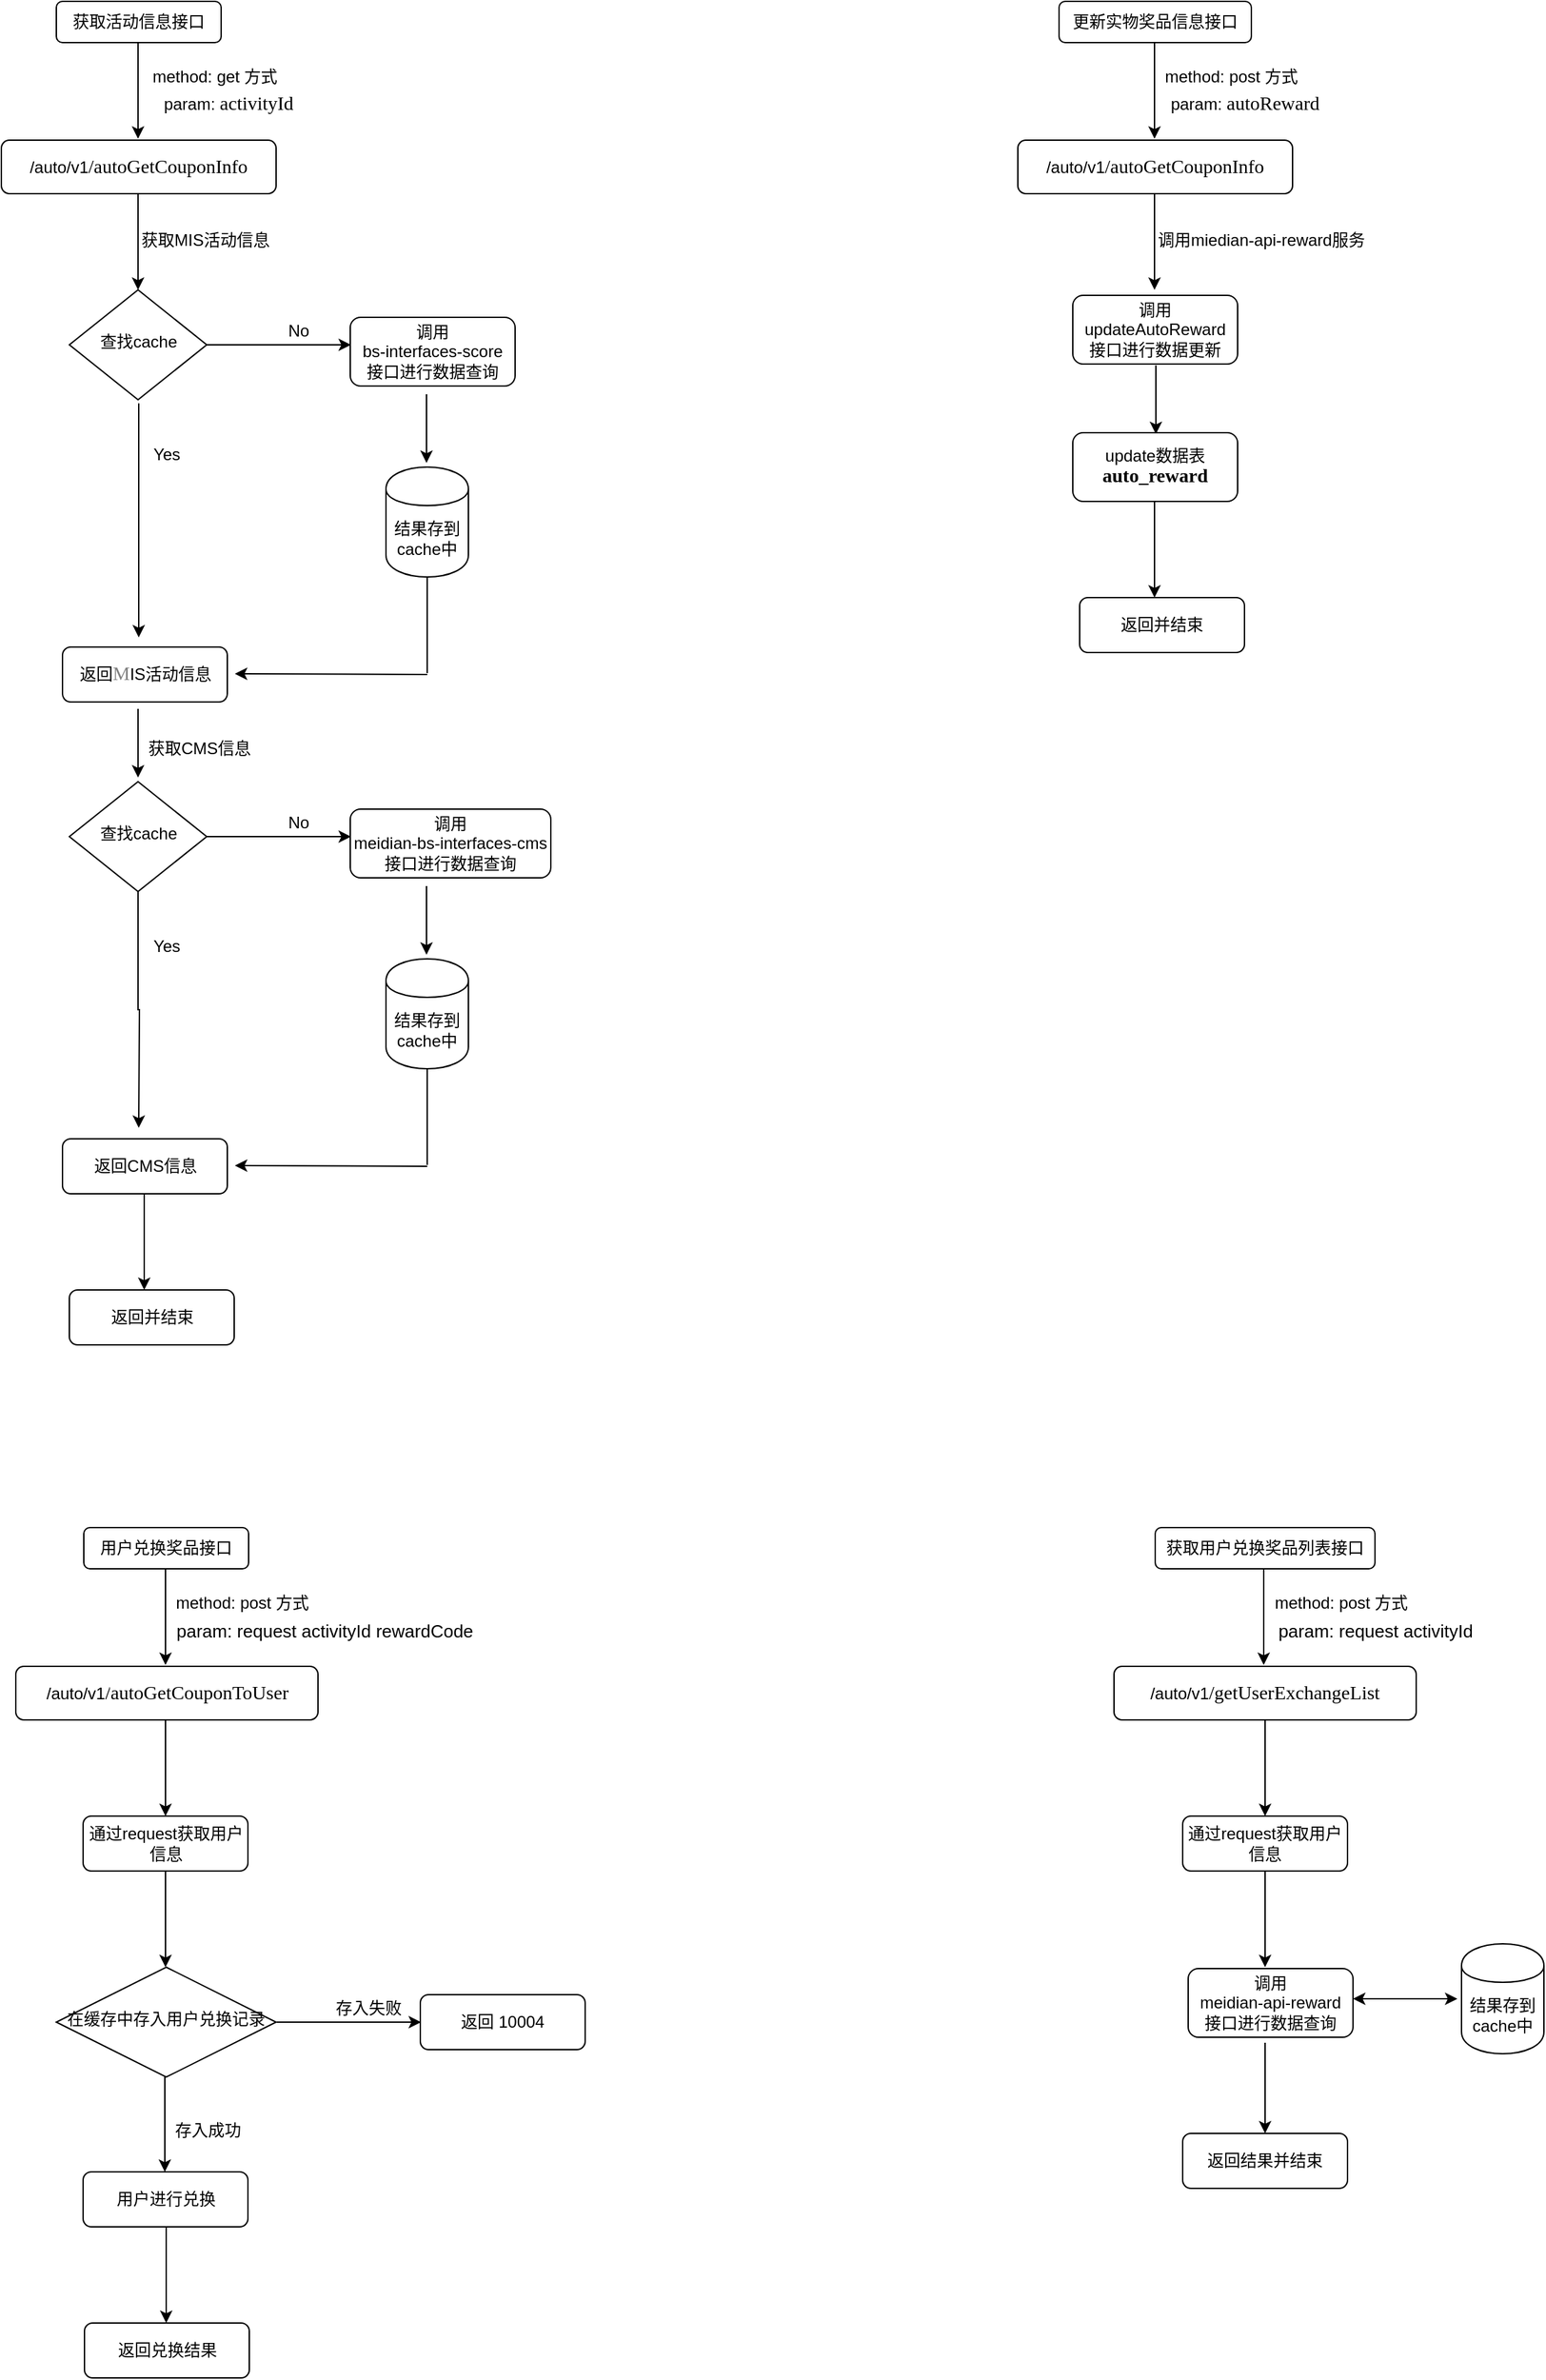 <mxfile version="12.4.9" type="github"><diagram id="6TzNS8vJiKIGg3BmLRby" name="Page-1"><mxGraphModel dx="1038" dy="584" grid="1" gridSize="10" guides="1" tooltips="1" connect="1" arrows="1" fold="1" page="1" pageScale="1" pageWidth="827" pageHeight="1169" math="0" shadow="0"><root><mxCell id="0"/><mxCell id="1" parent="0"/><mxCell id="ChZC6aDjq4o6eTMB-N14-8" value="&lt;span style=&quot;text-align: left ; white-space: nowrap&quot;&gt;/auto/v1&lt;/span&gt;&lt;span style=&quot;text-align: left ; white-space: nowrap ; background-color: rgb(255 , 255 , 255) ; font-family: &amp;#34;consolas&amp;#34; ; font-size: 10.5pt&quot;&gt;/autoGetCouponInfo&lt;/span&gt;&lt;span style=&quot;text-align: left&quot;&gt;&lt;br&gt;&lt;/span&gt;" style="rounded=1;whiteSpace=wrap;html=1;" parent="1" vertex="1"><mxGeometry x="80" y="151" width="200" height="39" as="geometry"/></mxCell><mxCell id="ChZC6aDjq4o6eTMB-N14-9" value="&lt;span style=&quot;text-align: left ; white-space: normal&quot;&gt;获取活动信息接口&lt;/span&gt;" style="rounded=1;whiteSpace=wrap;html=1;" parent="1" vertex="1"><mxGeometry x="120" y="50" width="120" height="30" as="geometry"/></mxCell><mxCell id="ChZC6aDjq4o6eTMB-N14-10" value="" style="edgeStyle=orthogonalEdgeStyle;rounded=0;orthogonalLoop=1;jettySize=auto;html=1;entryX=0.5;entryY=0;entryDx=0;entryDy=0;" parent="1" edge="1"><mxGeometry relative="1" as="geometry"><mxPoint x="179.5" y="150" as="targetPoint"/><mxPoint x="179.5" y="80" as="sourcePoint"/></mxGeometry></mxCell><mxCell id="ChZC6aDjq4o6eTMB-N14-11" value="method: get&amp;nbsp;方式" style="text;html=1;align=center;verticalAlign=middle;resizable=0;points=[];autosize=1;" parent="1" vertex="1"><mxGeometry x="180" y="95" width="110" height="20" as="geometry"/></mxCell><mxCell id="ChZC6aDjq4o6eTMB-N14-12" value="param:&amp;nbsp;&lt;span style=&quot;background-color: rgb(255 , 255 , 255) ; font-family: &amp;#34;consolas&amp;#34; ; font-size: 10.5pt&quot;&gt;activityId&lt;/span&gt;" style="text;html=1;align=center;verticalAlign=middle;resizable=0;points=[];autosize=1;" parent="1" vertex="1"><mxGeometry x="180" y="115" width="130" height="20" as="geometry"/></mxCell><mxCell id="ChZC6aDjq4o6eTMB-N14-18" value="" style="edgeStyle=orthogonalEdgeStyle;rounded=0;orthogonalLoop=1;jettySize=auto;html=1;entryX=0;entryY=0.5;entryDx=0;entryDy=0;" parent="1" source="ChZC6aDjq4o6eTMB-N14-20" edge="1"><mxGeometry relative="1" as="geometry"><mxPoint x="334.5" y="300" as="targetPoint"/></mxGeometry></mxCell><mxCell id="ChZC6aDjq4o6eTMB-N14-19" value="" style="edgeStyle=orthogonalEdgeStyle;rounded=0;orthogonalLoop=1;jettySize=auto;html=1;" parent="1" edge="1"><mxGeometry relative="1" as="geometry"><mxPoint x="180" y="513" as="targetPoint"/><mxPoint x="180" y="342.6" as="sourcePoint"/></mxGeometry></mxCell><mxCell id="ChZC6aDjq4o6eTMB-N14-20" value="查找cache" style="rhombus;whiteSpace=wrap;html=1;shadow=0;fontFamily=Helvetica;fontSize=12;align=center;strokeWidth=1;spacing=6;spacingTop=-4;" parent="1" vertex="1"><mxGeometry x="129.5" y="260" width="100" height="80" as="geometry"/></mxCell><mxCell id="ChZC6aDjq4o6eTMB-N14-21" value="No" style="text;html=1;align=center;verticalAlign=middle;resizable=0;points=[];autosize=1;" parent="1" vertex="1"><mxGeometry x="280.5" y="280" width="30" height="20" as="geometry"/></mxCell><mxCell id="ChZC6aDjq4o6eTMB-N14-22" value="Yes" style="text;html=1;align=center;verticalAlign=middle;resizable=0;points=[];autosize=1;" parent="1" vertex="1"><mxGeometry x="179.5" y="370" width="40" height="20" as="geometry"/></mxCell><mxCell id="ChZC6aDjq4o6eTMB-N14-24" value="" style="edgeStyle=orthogonalEdgeStyle;rounded=0;orthogonalLoop=1;jettySize=auto;html=1;entryX=0.5;entryY=0;entryDx=0;entryDy=0;" parent="1" edge="1"><mxGeometry relative="1" as="geometry"><mxPoint x="179.5" y="260" as="targetPoint"/><mxPoint x="179.5" y="190" as="sourcePoint"/></mxGeometry></mxCell><mxCell id="ChZC6aDjq4o6eTMB-N14-27" value="获取MIS活动信息" style="text;html=1;" parent="1" vertex="1"><mxGeometry x="180" y="210" width="100" height="30" as="geometry"/></mxCell><mxCell id="ChZC6aDjq4o6eTMB-N14-30" value="返回&lt;span style=&quot;font-family: &amp;#34;consolas&amp;#34; ; font-size: 10.5pt ; color: rgb(128 , 128 , 128)&quot;&gt;M&lt;/span&gt;IS活动信息" style="rounded=1;whiteSpace=wrap;html=1;fontSize=12;glass=0;strokeWidth=1;shadow=0;" parent="1" vertex="1"><mxGeometry x="124.5" y="520" width="120" height="40" as="geometry"/></mxCell><mxCell id="ChZC6aDjq4o6eTMB-N14-31" value="" style="edgeStyle=orthogonalEdgeStyle;rounded=0;orthogonalLoop=1;jettySize=auto;html=1;" parent="1" edge="1"><mxGeometry relative="1" as="geometry"><mxPoint x="389.5" y="386" as="targetPoint"/><mxPoint x="389.5" y="336" as="sourcePoint"/></mxGeometry></mxCell><mxCell id="ChZC6aDjq4o6eTMB-N14-32" value="调用&lt;br&gt;bs-interfaces-score&lt;br&gt;接口进行数据查询" style="rounded=1;whiteSpace=wrap;html=1;fontSize=12;glass=0;strokeWidth=1;shadow=0;" parent="1" vertex="1"><mxGeometry x="334" y="280" width="120" height="50" as="geometry"/></mxCell><mxCell id="ChZC6aDjq4o6eTMB-N14-35" value="结果存到cache中" style="shape=cylinder;whiteSpace=wrap;html=1;boundedLbl=1;backgroundOutline=1;" parent="1" vertex="1"><mxGeometry x="360" y="389" width="60" height="80" as="geometry"/></mxCell><mxCell id="ChZC6aDjq4o6eTMB-N14-41" value="" style="endArrow=none;html=1;" parent="1" edge="1"><mxGeometry width="50" height="50" relative="1" as="geometry"><mxPoint x="390" y="539" as="sourcePoint"/><mxPoint x="390" y="469" as="targetPoint"/></mxGeometry></mxCell><mxCell id="ChZC6aDjq4o6eTMB-N14-42" value="" style="endArrow=classic;html=1;" parent="1" edge="1"><mxGeometry width="50" height="50" relative="1" as="geometry"><mxPoint x="390" y="540" as="sourcePoint"/><mxPoint x="250" y="539.5" as="targetPoint"/></mxGeometry></mxCell><mxCell id="ChZC6aDjq4o6eTMB-N14-45" value="" style="edgeStyle=orthogonalEdgeStyle;rounded=0;orthogonalLoop=1;jettySize=auto;html=1;entryX=0;entryY=0.5;entryDx=0;entryDy=0;" parent="1" source="ChZC6aDjq4o6eTMB-N14-47" edge="1"><mxGeometry relative="1" as="geometry"><mxPoint x="334.5" y="658" as="targetPoint"/></mxGeometry></mxCell><mxCell id="ChZC6aDjq4o6eTMB-N14-46" value="" style="edgeStyle=orthogonalEdgeStyle;rounded=0;orthogonalLoop=1;jettySize=auto;html=1;" parent="1" source="ChZC6aDjq4o6eTMB-N14-47" edge="1"><mxGeometry relative="1" as="geometry"><mxPoint x="180" y="870" as="targetPoint"/></mxGeometry></mxCell><mxCell id="ChZC6aDjq4o6eTMB-N14-47" value="查找cache" style="rhombus;whiteSpace=wrap;html=1;shadow=0;fontFamily=Helvetica;fontSize=12;align=center;strokeWidth=1;spacing=6;spacingTop=-4;" parent="1" vertex="1"><mxGeometry x="129.5" y="618" width="100" height="80" as="geometry"/></mxCell><mxCell id="ChZC6aDjq4o6eTMB-N14-48" value="No" style="text;html=1;align=center;verticalAlign=middle;resizable=0;points=[];autosize=1;" parent="1" vertex="1"><mxGeometry x="280.5" y="638" width="30" height="20" as="geometry"/></mxCell><mxCell id="ChZC6aDjq4o6eTMB-N14-49" value="Yes" style="text;html=1;align=center;verticalAlign=middle;resizable=0;points=[];autosize=1;" parent="1" vertex="1"><mxGeometry x="179.5" y="728" width="40" height="20" as="geometry"/></mxCell><mxCell id="ChZC6aDjq4o6eTMB-N14-52" value="返回CMS信息" style="rounded=1;whiteSpace=wrap;html=1;fontSize=12;glass=0;strokeWidth=1;shadow=0;" parent="1" vertex="1"><mxGeometry x="124.5" y="878" width="120" height="40" as="geometry"/></mxCell><mxCell id="ChZC6aDjq4o6eTMB-N14-53" value="" style="edgeStyle=orthogonalEdgeStyle;rounded=0;orthogonalLoop=1;jettySize=auto;html=1;" parent="1" edge="1"><mxGeometry relative="1" as="geometry"><mxPoint x="389.5" y="744" as="targetPoint"/><mxPoint x="389.5" y="694" as="sourcePoint"/></mxGeometry></mxCell><mxCell id="ChZC6aDjq4o6eTMB-N14-54" value="调用&lt;br&gt;meidian-bs-interfaces-cms&lt;br&gt;接口进行数据查询" style="rounded=1;whiteSpace=wrap;html=1;fontSize=12;glass=0;strokeWidth=1;shadow=0;" parent="1" vertex="1"><mxGeometry x="334" y="638" width="146" height="50" as="geometry"/></mxCell><mxCell id="ChZC6aDjq4o6eTMB-N14-55" value="结果存到cache中" style="shape=cylinder;whiteSpace=wrap;html=1;boundedLbl=1;backgroundOutline=1;" parent="1" vertex="1"><mxGeometry x="360" y="747" width="60" height="80" as="geometry"/></mxCell><mxCell id="ChZC6aDjq4o6eTMB-N14-57" value="" style="endArrow=none;html=1;" parent="1" edge="1"><mxGeometry width="50" height="50" relative="1" as="geometry"><mxPoint x="390" y="897" as="sourcePoint"/><mxPoint x="390" y="827" as="targetPoint"/></mxGeometry></mxCell><mxCell id="ChZC6aDjq4o6eTMB-N14-58" value="" style="endArrow=classic;html=1;" parent="1" edge="1"><mxGeometry width="50" height="50" relative="1" as="geometry"><mxPoint x="390" y="898" as="sourcePoint"/><mxPoint x="250" y="897.5" as="targetPoint"/></mxGeometry></mxCell><mxCell id="ChZC6aDjq4o6eTMB-N14-59" value="" style="edgeStyle=orthogonalEdgeStyle;rounded=0;orthogonalLoop=1;jettySize=auto;html=1;" parent="1" edge="1"><mxGeometry relative="1" as="geometry"><mxPoint x="179.5" y="615" as="targetPoint"/><mxPoint x="179.5" y="565" as="sourcePoint"/></mxGeometry></mxCell><mxCell id="ChZC6aDjq4o6eTMB-N14-60" value="获取CMS信息" style="text;html=1;" parent="1" vertex="1"><mxGeometry x="184.5" y="580" width="100" height="30" as="geometry"/></mxCell><mxCell id="ChZC6aDjq4o6eTMB-N14-61" value="返回并结束" style="rounded=1;whiteSpace=wrap;html=1;fontSize=12;glass=0;strokeWidth=1;shadow=0;" parent="1" vertex="1"><mxGeometry x="129.5" y="988" width="120" height="40" as="geometry"/></mxCell><mxCell id="ChZC6aDjq4o6eTMB-N14-62" value="" style="edgeStyle=orthogonalEdgeStyle;rounded=0;orthogonalLoop=1;jettySize=auto;html=1;entryX=0.5;entryY=0;entryDx=0;entryDy=0;" parent="1" edge="1"><mxGeometry relative="1" as="geometry"><mxPoint x="184" y="988" as="targetPoint"/><mxPoint x="184" y="918" as="sourcePoint"/></mxGeometry></mxCell><mxCell id="ChZC6aDjq4o6eTMB-N14-64" value="&lt;span style=&quot;text-align: left ; white-space: nowrap&quot;&gt;更新实物奖品信息&lt;/span&gt;&lt;span style=&quot;text-align: left ; white-space: normal&quot;&gt;接口&lt;/span&gt;" style="rounded=1;whiteSpace=wrap;html=1;" parent="1" vertex="1"><mxGeometry x="850" y="50" width="140" height="30" as="geometry"/></mxCell><mxCell id="ChZC6aDjq4o6eTMB-N14-65" value="&lt;span style=&quot;text-align: left ; white-space: nowrap&quot;&gt;/auto/v1&lt;/span&gt;&lt;span style=&quot;text-align: left ; white-space: nowrap ; background-color: rgb(255 , 255 , 255) ; font-family: &amp;#34;consolas&amp;#34; ; font-size: 10.5pt&quot;&gt;/autoGetCouponInfo&lt;/span&gt;&lt;span style=&quot;text-align: left&quot;&gt;&lt;br&gt;&lt;/span&gt;" style="rounded=1;whiteSpace=wrap;html=1;" parent="1" vertex="1"><mxGeometry x="820" y="151" width="200" height="39" as="geometry"/></mxCell><mxCell id="ChZC6aDjq4o6eTMB-N14-66" value="" style="edgeStyle=orthogonalEdgeStyle;rounded=0;orthogonalLoop=1;jettySize=auto;html=1;entryX=0.5;entryY=0;entryDx=0;entryDy=0;" parent="1" edge="1"><mxGeometry relative="1" as="geometry"><mxPoint x="919.5" y="150" as="targetPoint"/><mxPoint x="919.5" y="80" as="sourcePoint"/></mxGeometry></mxCell><mxCell id="ChZC6aDjq4o6eTMB-N14-67" value="method: post 方式" style="text;html=1;align=center;verticalAlign=middle;resizable=0;points=[];autosize=1;" parent="1" vertex="1"><mxGeometry x="920" y="95" width="110" height="20" as="geometry"/></mxCell><mxCell id="ChZC6aDjq4o6eTMB-N14-68" value="param:&amp;nbsp;&lt;span style=&quot;background-color: rgb(255 , 255 , 255) ; font-family: &amp;#34;consolas&amp;#34; ; font-size: 10.5pt&quot;&gt;autoReward&lt;/span&gt;" style="text;html=1;align=center;verticalAlign=middle;resizable=0;points=[];autosize=1;" parent="1" vertex="1"><mxGeometry x="920" y="115" width="130" height="20" as="geometry"/></mxCell><mxCell id="ChZC6aDjq4o6eTMB-N14-69" value="" style="edgeStyle=orthogonalEdgeStyle;rounded=0;orthogonalLoop=1;jettySize=auto;html=1;entryX=0.5;entryY=0;entryDx=0;entryDy=0;" parent="1" edge="1"><mxGeometry relative="1" as="geometry"><mxPoint x="919.5" y="260" as="targetPoint"/><mxPoint x="919.5" y="190" as="sourcePoint"/></mxGeometry></mxCell><mxCell id="ChZC6aDjq4o6eTMB-N14-70" value="调用miedian-api-reward服务" style="text;html=1;" parent="1" vertex="1"><mxGeometry x="920" y="210" width="150" height="30" as="geometry"/></mxCell><mxCell id="ChZC6aDjq4o6eTMB-N14-71" value="" style="edgeStyle=orthogonalEdgeStyle;rounded=0;orthogonalLoop=1;jettySize=auto;html=1;" parent="1" edge="1"><mxGeometry relative="1" as="geometry"><mxPoint x="920.5" y="365" as="targetPoint"/><mxPoint x="920.5" y="315" as="sourcePoint"/></mxGeometry></mxCell><mxCell id="ChZC6aDjq4o6eTMB-N14-72" value="调用&lt;br&gt;updateAutoReward&lt;br&gt;接口进行数据更新" style="rounded=1;whiteSpace=wrap;html=1;fontSize=12;glass=0;strokeWidth=1;shadow=0;" parent="1" vertex="1"><mxGeometry x="860" y="264" width="120" height="50" as="geometry"/></mxCell><mxCell id="ChZC6aDjq4o6eTMB-N14-73" value="update数据表&lt;span style=&quot;font-weight: bold ; background-color: rgb(255 , 255 , 255) ; font-family: &amp;#34;consolas&amp;#34; ; font-size: 10.5pt&quot;&gt;auto_reward&lt;/span&gt;" style="rounded=1;whiteSpace=wrap;html=1;fontSize=12;glass=0;strokeWidth=1;shadow=0;" parent="1" vertex="1"><mxGeometry x="860" y="364" width="120" height="50" as="geometry"/></mxCell><mxCell id="ChZC6aDjq4o6eTMB-N14-74" value="返回并结束" style="rounded=1;whiteSpace=wrap;html=1;fontSize=12;glass=0;strokeWidth=1;shadow=0;" parent="1" vertex="1"><mxGeometry x="865" y="484" width="120" height="40" as="geometry"/></mxCell><mxCell id="ChZC6aDjq4o6eTMB-N14-75" value="" style="edgeStyle=orthogonalEdgeStyle;rounded=0;orthogonalLoop=1;jettySize=auto;html=1;entryX=0.5;entryY=0;entryDx=0;entryDy=0;" parent="1" edge="1"><mxGeometry relative="1" as="geometry"><mxPoint x="919.5" y="484" as="targetPoint"/><mxPoint x="919.5" y="414" as="sourcePoint"/></mxGeometry></mxCell><mxCell id="ChZC6aDjq4o6eTMB-N14-77" value="&lt;span style=&quot;text-align: left ; white-space: nowrap&quot;&gt;/auto/v1&lt;/span&gt;&lt;span style=&quot;text-align: left ; white-space: nowrap ; background-color: rgb(255 , 255 , 255) ; font-family: &amp;#34;consolas&amp;#34; ; font-size: 10.5pt&quot;&gt;/&lt;/span&gt;&lt;span style=&quot;background-color: rgb(255 , 255 , 255) ; font-family: &amp;#34;consolas&amp;#34; ; font-size: 10.5pt&quot;&gt;autoGetCouponToUser&lt;/span&gt;" style="rounded=1;whiteSpace=wrap;html=1;" parent="1" vertex="1"><mxGeometry x="90.5" y="1262" width="220" height="39" as="geometry"/></mxCell><mxCell id="ChZC6aDjq4o6eTMB-N14-78" value="&lt;span style=&quot;text-align: left ; white-space: nowrap&quot;&gt;用户兑换奖品&lt;/span&gt;&lt;span style=&quot;text-align: left ; white-space: normal&quot;&gt;接口&lt;/span&gt;" style="rounded=1;whiteSpace=wrap;html=1;" parent="1" vertex="1"><mxGeometry x="140" y="1161" width="120" height="30" as="geometry"/></mxCell><mxCell id="ChZC6aDjq4o6eTMB-N14-79" value="" style="edgeStyle=orthogonalEdgeStyle;rounded=0;orthogonalLoop=1;jettySize=auto;html=1;entryX=0.5;entryY=0;entryDx=0;entryDy=0;" parent="1" edge="1"><mxGeometry relative="1" as="geometry"><mxPoint x="199.5" y="1261" as="targetPoint"/><mxPoint x="199.5" y="1191" as="sourcePoint"/></mxGeometry></mxCell><mxCell id="ChZC6aDjq4o6eTMB-N14-80" value="method: post&amp;nbsp;方式" style="text;html=1;align=center;verticalAlign=middle;resizable=0;points=[];autosize=1;" parent="1" vertex="1"><mxGeometry x="200" y="1206" width="110" height="20" as="geometry"/></mxCell><mxCell id="ChZC6aDjq4o6eTMB-N14-81" value="&lt;font style=&quot;font-size: 13px&quot;&gt;param: request&amp;nbsp;&lt;span style=&quot;background-color: rgb(255 , 255 , 255)&quot;&gt;activityId rewardCode&lt;/span&gt;&lt;/font&gt;" style="text;html=1;align=center;verticalAlign=middle;resizable=0;points=[];autosize=1;" parent="1" vertex="1"><mxGeometry x="200" y="1226" width="230" height="20" as="geometry"/></mxCell><mxCell id="ChZC6aDjq4o6eTMB-N14-82" value="" style="edgeStyle=orthogonalEdgeStyle;rounded=0;orthogonalLoop=1;jettySize=auto;html=1;entryX=0.5;entryY=0;entryDx=0;entryDy=0;" parent="1" edge="1"><mxGeometry relative="1" as="geometry"><mxPoint x="199.5" y="1371" as="targetPoint"/><mxPoint x="199.5" y="1301" as="sourcePoint"/></mxGeometry></mxCell><mxCell id="ChZC6aDjq4o6eTMB-N14-86" value="通过request获取用户信息" style="rounded=1;whiteSpace=wrap;html=1;fontSize=12;glass=0;strokeWidth=1;shadow=0;" parent="1" vertex="1"><mxGeometry x="139.5" y="1371" width="120" height="40" as="geometry"/></mxCell><mxCell id="ChZC6aDjq4o6eTMB-N14-87" value="" style="edgeStyle=orthogonalEdgeStyle;rounded=0;orthogonalLoop=1;jettySize=auto;html=1;entryX=0.5;entryY=0;entryDx=0;entryDy=0;" parent="1" edge="1"><mxGeometry relative="1" as="geometry"><mxPoint x="199.5" y="1481" as="targetPoint"/><mxPoint x="199.5" y="1411" as="sourcePoint"/></mxGeometry></mxCell><mxCell id="ChZC6aDjq4o6eTMB-N14-89" value="在缓存中存入用户兑换记录" style="rhombus;whiteSpace=wrap;html=1;shadow=0;fontFamily=Helvetica;fontSize=12;align=center;strokeWidth=1;spacing=6;spacingTop=-4;" parent="1" vertex="1"><mxGeometry x="120" y="1481" width="160" height="80" as="geometry"/></mxCell><mxCell id="ChZC6aDjq4o6eTMB-N14-93" value="" style="edgeStyle=orthogonalEdgeStyle;rounded=0;orthogonalLoop=1;jettySize=auto;html=1;entryX=0;entryY=0.5;entryDx=0;entryDy=0;" parent="1" edge="1"><mxGeometry relative="1" as="geometry"><mxPoint x="385.5" y="1521" as="targetPoint"/><mxPoint x="280.5" y="1521" as="sourcePoint"/></mxGeometry></mxCell><mxCell id="ChZC6aDjq4o6eTMB-N14-94" value="存入失败" style="text;html=1;align=center;verticalAlign=middle;resizable=0;points=[];autosize=1;" parent="1" vertex="1"><mxGeometry x="316.5" y="1501" width="60" height="20" as="geometry"/></mxCell><mxCell id="ChZC6aDjq4o6eTMB-N14-95" value="" style="edgeStyle=orthogonalEdgeStyle;rounded=0;orthogonalLoop=1;jettySize=auto;html=1;entryX=0.5;entryY=0;entryDx=0;entryDy=0;" parent="1" edge="1"><mxGeometry relative="1" as="geometry"><mxPoint x="199" y="1630" as="targetPoint"/><mxPoint x="199" y="1560" as="sourcePoint"/></mxGeometry></mxCell><mxCell id="ChZC6aDjq4o6eTMB-N14-96" value="存入成功" style="text;html=1;align=center;verticalAlign=middle;resizable=0;points=[];autosize=1;" parent="1" vertex="1"><mxGeometry x="199.5" y="1590" width="60" height="20" as="geometry"/></mxCell><mxCell id="ChZC6aDjq4o6eTMB-N14-97" value="&lt;span style=&quot;text-align: left ; white-space: nowrap&quot;&gt;用户进行兑换&lt;/span&gt;" style="rounded=1;whiteSpace=wrap;html=1;fontSize=12;glass=0;strokeWidth=1;shadow=0;" parent="1" vertex="1"><mxGeometry x="139.5" y="1630" width="120" height="40" as="geometry"/></mxCell><mxCell id="ChZC6aDjq4o6eTMB-N14-99" value="&lt;div style=&quot;text-align: left&quot;&gt;&lt;span style=&quot;white-space: nowrap&quot;&gt;返回 10004&lt;/span&gt;&lt;/div&gt;" style="rounded=1;whiteSpace=wrap;html=1;fontSize=12;glass=0;strokeWidth=1;shadow=0;" parent="1" vertex="1"><mxGeometry x="385" y="1501" width="120" height="40" as="geometry"/></mxCell><mxCell id="ChZC6aDjq4o6eTMB-N14-100" value="" style="edgeStyle=orthogonalEdgeStyle;rounded=0;orthogonalLoop=1;jettySize=auto;html=1;entryX=0.5;entryY=0;entryDx=0;entryDy=0;" parent="1" edge="1"><mxGeometry relative="1" as="geometry"><mxPoint x="200" y="1740" as="targetPoint"/><mxPoint x="200" y="1670" as="sourcePoint"/></mxGeometry></mxCell><mxCell id="ChZC6aDjq4o6eTMB-N14-102" value="&lt;div style=&quot;text-align: left&quot;&gt;&lt;span style=&quot;white-space: nowrap&quot;&gt;返回兑换结果&lt;/span&gt;&lt;/div&gt;" style="rounded=1;whiteSpace=wrap;html=1;fontSize=12;glass=0;strokeWidth=1;shadow=0;" parent="1" vertex="1"><mxGeometry x="140.5" y="1740" width="120" height="40" as="geometry"/></mxCell><mxCell id="ChZC6aDjq4o6eTMB-N14-103" value="&lt;span style=&quot;text-align: left ; white-space: nowrap&quot;&gt;/auto/v1&lt;/span&gt;&lt;span style=&quot;text-align: left ; white-space: nowrap ; background-color: rgb(255 , 255 , 255) ; font-family: &amp;#34;consolas&amp;#34; ; font-size: 10.5pt&quot;&gt;/&lt;/span&gt;&lt;span style=&quot;background-color: rgb(255 , 255 , 255) ; font-family: &amp;#34;consolas&amp;#34; ; font-size: 10.5pt&quot;&gt;getUserExchangeList&lt;/span&gt;" style="rounded=1;whiteSpace=wrap;html=1;" parent="1" vertex="1"><mxGeometry x="890" y="1262" width="220" height="39" as="geometry"/></mxCell><mxCell id="ChZC6aDjq4o6eTMB-N14-104" value="&lt;span style=&quot;text-align: left ; white-space: nowrap&quot;&gt;获取用户兑换奖品列表&lt;/span&gt;&lt;span style=&quot;text-align: left ; white-space: normal&quot;&gt;接口&lt;/span&gt;" style="rounded=1;whiteSpace=wrap;html=1;" parent="1" vertex="1"><mxGeometry x="920" y="1161" width="160" height="30" as="geometry"/></mxCell><mxCell id="ChZC6aDjq4o6eTMB-N14-105" value="" style="edgeStyle=orthogonalEdgeStyle;rounded=0;orthogonalLoop=1;jettySize=auto;html=1;entryX=0.5;entryY=0;entryDx=0;entryDy=0;" parent="1" edge="1"><mxGeometry relative="1" as="geometry"><mxPoint x="999" y="1261" as="targetPoint"/><mxPoint x="999" y="1191" as="sourcePoint"/></mxGeometry></mxCell><mxCell id="ChZC6aDjq4o6eTMB-N14-106" value="method: post&amp;nbsp;方式" style="text;html=1;align=center;verticalAlign=middle;resizable=0;points=[];autosize=1;" parent="1" vertex="1"><mxGeometry x="999.5" y="1206" width="110" height="20" as="geometry"/></mxCell><mxCell id="ChZC6aDjq4o6eTMB-N14-107" value="&lt;font style=&quot;font-size: 13px&quot;&gt;param: request&amp;nbsp;&lt;span style=&quot;background-color: rgb(255 , 255 , 255)&quot;&gt;activityId&lt;/span&gt;&lt;/font&gt;" style="text;html=1;align=center;verticalAlign=middle;resizable=0;points=[];autosize=1;" parent="1" vertex="1"><mxGeometry x="1000" y="1226" width="160" height="20" as="geometry"/></mxCell><mxCell id="ChZC6aDjq4o6eTMB-N14-108" value="" style="edgeStyle=orthogonalEdgeStyle;rounded=0;orthogonalLoop=1;jettySize=auto;html=1;entryX=0.5;entryY=0;entryDx=0;entryDy=0;" parent="1" edge="1"><mxGeometry relative="1" as="geometry"><mxPoint x="1000" y="1371" as="targetPoint"/><mxPoint x="1000" y="1301" as="sourcePoint"/></mxGeometry></mxCell><mxCell id="ChZC6aDjq4o6eTMB-N14-109" value="通过request获取用户信息" style="rounded=1;whiteSpace=wrap;html=1;fontSize=12;glass=0;strokeWidth=1;shadow=0;" parent="1" vertex="1"><mxGeometry x="940" y="1371" width="120" height="40" as="geometry"/></mxCell><mxCell id="ChZC6aDjq4o6eTMB-N14-110" value="" style="edgeStyle=orthogonalEdgeStyle;rounded=0;orthogonalLoop=1;jettySize=auto;html=1;entryX=0.5;entryY=0;entryDx=0;entryDy=0;" parent="1" edge="1"><mxGeometry relative="1" as="geometry"><mxPoint x="1000" y="1481" as="targetPoint"/><mxPoint x="1000" y="1411" as="sourcePoint"/></mxGeometry></mxCell><mxCell id="ChZC6aDjq4o6eTMB-N14-114" value="调用&lt;br&gt;meidian-api-reward&lt;br&gt;接口进行数据查询" style="rounded=1;whiteSpace=wrap;html=1;fontSize=12;glass=0;strokeWidth=1;shadow=0;" parent="1" vertex="1"><mxGeometry x="944" y="1482" width="120" height="50" as="geometry"/></mxCell><mxCell id="ChZC6aDjq4o6eTMB-N14-115" value="结果存到cache中" style="shape=cylinder;whiteSpace=wrap;html=1;boundedLbl=1;backgroundOutline=1;" parent="1" vertex="1"><mxGeometry x="1143" y="1464" width="60" height="80" as="geometry"/></mxCell><mxCell id="ChZC6aDjq4o6eTMB-N14-116" value="" style="endArrow=classic;startArrow=classic;html=1;" parent="1" edge="1"><mxGeometry width="50" height="50" relative="1" as="geometry"><mxPoint x="1064" y="1504" as="sourcePoint"/><mxPoint x="1140" y="1504" as="targetPoint"/></mxGeometry></mxCell><mxCell id="ChZC6aDjq4o6eTMB-N14-117" value="返回结果并结束" style="rounded=1;whiteSpace=wrap;html=1;fontSize=12;glass=0;strokeWidth=1;shadow=0;" parent="1" vertex="1"><mxGeometry x="940" y="1602" width="120" height="40" as="geometry"/></mxCell><mxCell id="ChZC6aDjq4o6eTMB-N14-118" value="" style="endArrow=classic;html=1;entryX=0.5;entryY=0;entryDx=0;entryDy=0;" parent="1" target="ChZC6aDjq4o6eTMB-N14-117" edge="1"><mxGeometry width="50" height="50" relative="1" as="geometry"><mxPoint x="1000" y="1536" as="sourcePoint"/><mxPoint x="955" y="1842" as="targetPoint"/></mxGeometry></mxCell></root></mxGraphModel></diagram></mxfile>